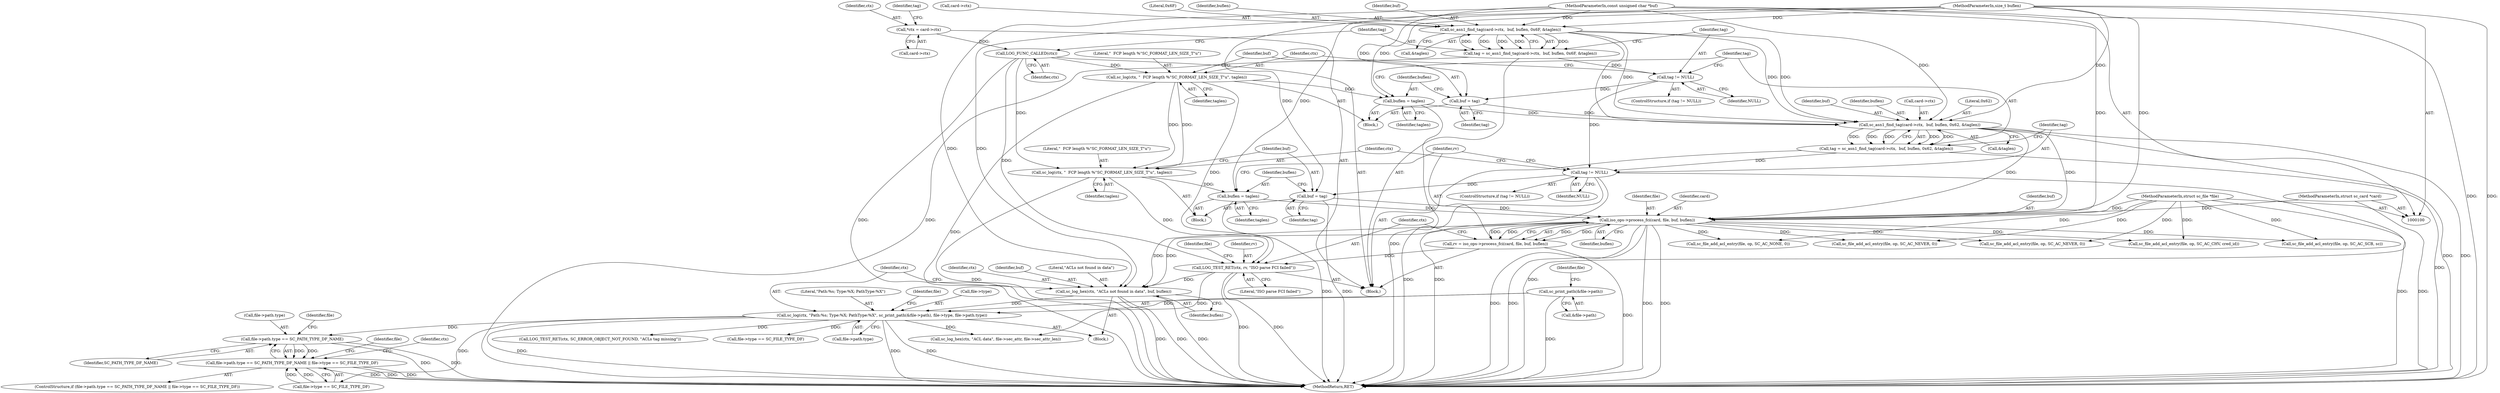 digraph "0_OpenSC_8fe377e93b4b56060e5bbfb6f3142ceaeca744fa_1@pointer" {
"1000219" [label="(Call,file->path.type == SC_PATH_TYPE_DF_NAME)"];
"1000201" [label="(Call,sc_log(ctx, \"Path:%s; Type:%X; PathType:%X\", sc_print_path(&file->path), file->type, file->path.type))"];
"1000196" [label="(Call,sc_log_hex(ctx, \"ACLs not found in data\", buf, buflen))"];
"1000186" [label="(Call,LOG_TEST_RET(ctx, rv, \"ISO parse FCI failed\"))"];
"1000125" [label="(Call,LOG_FUNC_CALLED(ctx))"];
"1000107" [label="(Call,*ctx = card->ctx)"];
"1000143" [label="(Call,sc_log(ctx, \"  FCP length %\"SC_FORMAT_LEN_SIZE_T\"u\", taglen))"];
"1000169" [label="(Call,sc_log(ctx, \"  FCP length %\"SC_FORMAT_LEN_SIZE_T\"u\", taglen))"];
"1000179" [label="(Call,rv = iso_ops->process_fci(card, file, buf, buflen))"];
"1000181" [label="(Call,iso_ops->process_fci(card, file, buf, buflen))"];
"1000101" [label="(MethodParameterIn,struct sc_card *card)"];
"1000102" [label="(MethodParameterIn,struct sc_file *file)"];
"1000155" [label="(Call,sc_asn1_find_tag(card->ctx,  buf, buflen, 0x62, &taglen))"];
"1000129" [label="(Call,sc_asn1_find_tag(card->ctx,  buf, buflen, 0x6F, &taglen))"];
"1000103" [label="(MethodParameterIn,const unsigned char *buf)"];
"1000104" [label="(MethodParameterIn,size_t buflen)"];
"1000147" [label="(Call,buf = tag)"];
"1000139" [label="(Call,tag != NULL)"];
"1000127" [label="(Call,tag = sc_asn1_find_tag(card->ctx,  buf, buflen, 0x6F, &taglen))"];
"1000150" [label="(Call,buflen = taglen)"];
"1000173" [label="(Call,buf = tag)"];
"1000165" [label="(Call,tag != NULL)"];
"1000153" [label="(Call,tag = sc_asn1_find_tag(card->ctx,  buf, buflen, 0x62, &taglen))"];
"1000176" [label="(Call,buflen = taglen)"];
"1000204" [label="(Call,sc_print_path(&file->path))"];
"1000218" [label="(Call,file->path.type == SC_PATH_TYPE_DF_NAME || file->type == SC_FILE_TYPE_DF)"];
"1000105" [label="(Block,)"];
"1000184" [label="(Identifier,buf)"];
"1000171" [label="(Literal,\"  FCP length %\"SC_FORMAT_LEN_SIZE_T\"u\")"];
"1000370" [label="(Call,sc_file_add_acl_entry(file, op, SC_AC_NEVER, 0))"];
"1000107" [label="(Call,*ctx = card->ctx)"];
"1000127" [label="(Call,tag = sc_asn1_find_tag(card->ctx,  buf, buflen, 0x6F, &taglen))"];
"1000102" [label="(MethodParameterIn,struct sc_file *file)"];
"1000222" [label="(Identifier,file)"];
"1000141" [label="(Identifier,NULL)"];
"1000186" [label="(Call,LOG_TEST_RET(ctx, rv, \"ISO parse FCI failed\"))"];
"1000125" [label="(Call,LOG_FUNC_CALLED(ctx))"];
"1000199" [label="(Identifier,buf)"];
"1000202" [label="(Identifier,ctx)"];
"1000346" [label="(Call,sc_file_add_acl_entry(file, op, SC_AC_NEVER, 0))"];
"1000151" [label="(Identifier,buflen)"];
"1000130" [label="(Call,card->ctx)"];
"1000176" [label="(Call,buflen = taglen)"];
"1000150" [label="(Call,buflen = taglen)"];
"1000172" [label="(Identifier,taglen)"];
"1000135" [label="(Literal,0x6F)"];
"1000209" [label="(Call,file->type)"];
"1000145" [label="(Literal,\"  FCP length %\"SC_FORMAT_LEN_SIZE_T\"u\")"];
"1000167" [label="(Identifier,NULL)"];
"1000196" [label="(Call,sc_log_hex(ctx, \"ACLs not found in data\", buf, buflen))"];
"1000234" [label="(Identifier,file)"];
"1000168" [label="(Block,)"];
"1000356" [label="(Call,sc_file_add_acl_entry(file, op, SC_AC_SCB, sc))"];
"1000103" [label="(MethodParameterIn,const unsigned char *buf)"];
"1000177" [label="(Identifier,buflen)"];
"1000144" [label="(Identifier,ctx)"];
"1000195" [label="(Block,)"];
"1000198" [label="(Literal,\"ACLs not found in data\")"];
"1000239" [label="(Call,LOG_TEST_RET(ctx, SC_ERROR_OBJECT_NOT_FOUND, \"ACLs tag missing\"))"];
"1000155" [label="(Call,sc_asn1_find_tag(card->ctx,  buf, buflen, 0x62, &taglen))"];
"1000161" [label="(Literal,0x62)"];
"1000143" [label="(Call,sc_log(ctx, \"  FCP length %\"SC_FORMAT_LEN_SIZE_T\"u\", taglen))"];
"1000164" [label="(ControlStructure,if (tag != NULL))"];
"1000126" [label="(Identifier,ctx)"];
"1000197" [label="(Identifier,ctx)"];
"1000159" [label="(Identifier,buf)"];
"1000188" [label="(Identifier,rv)"];
"1000187" [label="(Identifier,ctx)"];
"1000204" [label="(Call,sc_print_path(&file->path))"];
"1000336" [label="(Call,sc_file_add_acl_entry(file, op, SC_AC_NONE, 0))"];
"1000219" [label="(Call,file->path.type == SC_PATH_TYPE_DF_NAME)"];
"1000275" [label="(Call,file->type == SC_FILE_TYPE_DF)"];
"1000162" [label="(Call,&taglen)"];
"1000165" [label="(Call,tag != NULL)"];
"1000226" [label="(Call,file->type == SC_FILE_TYPE_DF)"];
"1000154" [label="(Identifier,tag)"];
"1000152" [label="(Identifier,taglen)"];
"1000240" [label="(Identifier,ctx)"];
"1000212" [label="(Call,file->path.type)"];
"1000153" [label="(Call,tag = sc_asn1_find_tag(card->ctx,  buf, buflen, 0x62, &taglen))"];
"1000146" [label="(Identifier,taglen)"];
"1000160" [label="(Identifier,buflen)"];
"1000185" [label="(Identifier,buflen)"];
"1000181" [label="(Call,iso_ops->process_fci(card, file, buf, buflen))"];
"1000129" [label="(Call,sc_asn1_find_tag(card->ctx,  buf, buflen, 0x6F, &taglen))"];
"1000228" [label="(Identifier,file)"];
"1000218" [label="(Call,file->path.type == SC_PATH_TYPE_DF_NAME || file->type == SC_FILE_TYPE_DF)"];
"1000225" [label="(Identifier,SC_PATH_TYPE_DF_NAME)"];
"1000149" [label="(Identifier,tag)"];
"1000142" [label="(Block,)"];
"1000183" [label="(Identifier,file)"];
"1000378" [label="(MethodReturn,RET)"];
"1000169" [label="(Call,sc_log(ctx, \"  FCP length %\"SC_FORMAT_LEN_SIZE_T\"u\", taglen))"];
"1000134" [label="(Identifier,buflen)"];
"1000166" [label="(Identifier,tag)"];
"1000147" [label="(Call,buf = tag)"];
"1000148" [label="(Identifier,buf)"];
"1000193" [label="(Identifier,file)"];
"1000220" [label="(Call,file->path.type)"];
"1000139" [label="(Call,tag != NULL)"];
"1000175" [label="(Identifier,tag)"];
"1000136" [label="(Call,&taglen)"];
"1000108" [label="(Identifier,ctx)"];
"1000210" [label="(Identifier,file)"];
"1000200" [label="(Identifier,buflen)"];
"1000201" [label="(Call,sc_log(ctx, \"Path:%s; Type:%X; PathType:%X\", sc_print_path(&file->path), file->type, file->path.type))"];
"1000179" [label="(Call,rv = iso_ops->process_fci(card, file, buf, buflen))"];
"1000178" [label="(Identifier,taglen)"];
"1000138" [label="(ControlStructure,if (tag != NULL))"];
"1000180" [label="(Identifier,rv)"];
"1000140" [label="(Identifier,tag)"];
"1000205" [label="(Call,&file->path)"];
"1000364" [label="(Call,sc_file_add_acl_entry(file, op, SC_AC_CHV, cred_id))"];
"1000156" [label="(Call,card->ctx)"];
"1000133" [label="(Identifier,buf)"];
"1000101" [label="(MethodParameterIn,struct sc_card *card)"];
"1000203" [label="(Literal,\"Path:%s; Type:%X; PathType:%X\")"];
"1000117" [label="(Identifier,tag)"];
"1000243" [label="(Call,sc_log_hex(ctx, \"ACL data\", file->sec_attr, file->sec_attr_len))"];
"1000109" [label="(Call,card->ctx)"];
"1000170" [label="(Identifier,ctx)"];
"1000174" [label="(Identifier,buf)"];
"1000173" [label="(Call,buf = tag)"];
"1000104" [label="(MethodParameterIn,size_t buflen)"];
"1000189" [label="(Literal,\"ISO parse FCI failed\")"];
"1000217" [label="(ControlStructure,if (file->path.type == SC_PATH_TYPE_DF_NAME || file->type == SC_FILE_TYPE_DF))"];
"1000128" [label="(Identifier,tag)"];
"1000182" [label="(Identifier,card)"];
"1000219" -> "1000218"  [label="AST: "];
"1000219" -> "1000225"  [label="CFG: "];
"1000220" -> "1000219"  [label="AST: "];
"1000225" -> "1000219"  [label="AST: "];
"1000228" -> "1000219"  [label="CFG: "];
"1000218" -> "1000219"  [label="CFG: "];
"1000219" -> "1000378"  [label="DDG: "];
"1000219" -> "1000378"  [label="DDG: "];
"1000219" -> "1000218"  [label="DDG: "];
"1000219" -> "1000218"  [label="DDG: "];
"1000201" -> "1000219"  [label="DDG: "];
"1000201" -> "1000195"  [label="AST: "];
"1000201" -> "1000212"  [label="CFG: "];
"1000202" -> "1000201"  [label="AST: "];
"1000203" -> "1000201"  [label="AST: "];
"1000204" -> "1000201"  [label="AST: "];
"1000209" -> "1000201"  [label="AST: "];
"1000212" -> "1000201"  [label="AST: "];
"1000222" -> "1000201"  [label="CFG: "];
"1000201" -> "1000378"  [label="DDG: "];
"1000201" -> "1000378"  [label="DDG: "];
"1000201" -> "1000378"  [label="DDG: "];
"1000196" -> "1000201"  [label="DDG: "];
"1000204" -> "1000201"  [label="DDG: "];
"1000201" -> "1000226"  [label="DDG: "];
"1000201" -> "1000239"  [label="DDG: "];
"1000201" -> "1000243"  [label="DDG: "];
"1000201" -> "1000275"  [label="DDG: "];
"1000196" -> "1000195"  [label="AST: "];
"1000196" -> "1000200"  [label="CFG: "];
"1000197" -> "1000196"  [label="AST: "];
"1000198" -> "1000196"  [label="AST: "];
"1000199" -> "1000196"  [label="AST: "];
"1000200" -> "1000196"  [label="AST: "];
"1000202" -> "1000196"  [label="CFG: "];
"1000196" -> "1000378"  [label="DDG: "];
"1000196" -> "1000378"  [label="DDG: "];
"1000196" -> "1000378"  [label="DDG: "];
"1000186" -> "1000196"  [label="DDG: "];
"1000181" -> "1000196"  [label="DDG: "];
"1000181" -> "1000196"  [label="DDG: "];
"1000103" -> "1000196"  [label="DDG: "];
"1000104" -> "1000196"  [label="DDG: "];
"1000186" -> "1000105"  [label="AST: "];
"1000186" -> "1000189"  [label="CFG: "];
"1000187" -> "1000186"  [label="AST: "];
"1000188" -> "1000186"  [label="AST: "];
"1000189" -> "1000186"  [label="AST: "];
"1000193" -> "1000186"  [label="CFG: "];
"1000186" -> "1000378"  [label="DDG: "];
"1000186" -> "1000378"  [label="DDG: "];
"1000125" -> "1000186"  [label="DDG: "];
"1000143" -> "1000186"  [label="DDG: "];
"1000169" -> "1000186"  [label="DDG: "];
"1000179" -> "1000186"  [label="DDG: "];
"1000186" -> "1000243"  [label="DDG: "];
"1000125" -> "1000105"  [label="AST: "];
"1000125" -> "1000126"  [label="CFG: "];
"1000126" -> "1000125"  [label="AST: "];
"1000128" -> "1000125"  [label="CFG: "];
"1000125" -> "1000378"  [label="DDG: "];
"1000107" -> "1000125"  [label="DDG: "];
"1000125" -> "1000143"  [label="DDG: "];
"1000125" -> "1000169"  [label="DDG: "];
"1000107" -> "1000105"  [label="AST: "];
"1000107" -> "1000109"  [label="CFG: "];
"1000108" -> "1000107"  [label="AST: "];
"1000109" -> "1000107"  [label="AST: "];
"1000117" -> "1000107"  [label="CFG: "];
"1000143" -> "1000142"  [label="AST: "];
"1000143" -> "1000146"  [label="CFG: "];
"1000144" -> "1000143"  [label="AST: "];
"1000145" -> "1000143"  [label="AST: "];
"1000146" -> "1000143"  [label="AST: "];
"1000148" -> "1000143"  [label="CFG: "];
"1000143" -> "1000378"  [label="DDG: "];
"1000143" -> "1000150"  [label="DDG: "];
"1000143" -> "1000169"  [label="DDG: "];
"1000143" -> "1000169"  [label="DDG: "];
"1000169" -> "1000168"  [label="AST: "];
"1000169" -> "1000172"  [label="CFG: "];
"1000170" -> "1000169"  [label="AST: "];
"1000171" -> "1000169"  [label="AST: "];
"1000172" -> "1000169"  [label="AST: "];
"1000174" -> "1000169"  [label="CFG: "];
"1000169" -> "1000378"  [label="DDG: "];
"1000169" -> "1000176"  [label="DDG: "];
"1000179" -> "1000105"  [label="AST: "];
"1000179" -> "1000181"  [label="CFG: "];
"1000180" -> "1000179"  [label="AST: "];
"1000181" -> "1000179"  [label="AST: "];
"1000187" -> "1000179"  [label="CFG: "];
"1000179" -> "1000378"  [label="DDG: "];
"1000181" -> "1000179"  [label="DDG: "];
"1000181" -> "1000179"  [label="DDG: "];
"1000181" -> "1000179"  [label="DDG: "];
"1000181" -> "1000179"  [label="DDG: "];
"1000181" -> "1000185"  [label="CFG: "];
"1000182" -> "1000181"  [label="AST: "];
"1000183" -> "1000181"  [label="AST: "];
"1000184" -> "1000181"  [label="AST: "];
"1000185" -> "1000181"  [label="AST: "];
"1000181" -> "1000378"  [label="DDG: "];
"1000181" -> "1000378"  [label="DDG: "];
"1000181" -> "1000378"  [label="DDG: "];
"1000181" -> "1000378"  [label="DDG: "];
"1000101" -> "1000181"  [label="DDG: "];
"1000102" -> "1000181"  [label="DDG: "];
"1000155" -> "1000181"  [label="DDG: "];
"1000155" -> "1000181"  [label="DDG: "];
"1000173" -> "1000181"  [label="DDG: "];
"1000103" -> "1000181"  [label="DDG: "];
"1000176" -> "1000181"  [label="DDG: "];
"1000104" -> "1000181"  [label="DDG: "];
"1000181" -> "1000336"  [label="DDG: "];
"1000181" -> "1000346"  [label="DDG: "];
"1000181" -> "1000356"  [label="DDG: "];
"1000181" -> "1000364"  [label="DDG: "];
"1000181" -> "1000370"  [label="DDG: "];
"1000101" -> "1000100"  [label="AST: "];
"1000101" -> "1000378"  [label="DDG: "];
"1000102" -> "1000100"  [label="AST: "];
"1000102" -> "1000378"  [label="DDG: "];
"1000102" -> "1000336"  [label="DDG: "];
"1000102" -> "1000346"  [label="DDG: "];
"1000102" -> "1000356"  [label="DDG: "];
"1000102" -> "1000364"  [label="DDG: "];
"1000102" -> "1000370"  [label="DDG: "];
"1000155" -> "1000153"  [label="AST: "];
"1000155" -> "1000162"  [label="CFG: "];
"1000156" -> "1000155"  [label="AST: "];
"1000159" -> "1000155"  [label="AST: "];
"1000160" -> "1000155"  [label="AST: "];
"1000161" -> "1000155"  [label="AST: "];
"1000162" -> "1000155"  [label="AST: "];
"1000153" -> "1000155"  [label="CFG: "];
"1000155" -> "1000378"  [label="DDG: "];
"1000155" -> "1000378"  [label="DDG: "];
"1000155" -> "1000153"  [label="DDG: "];
"1000155" -> "1000153"  [label="DDG: "];
"1000155" -> "1000153"  [label="DDG: "];
"1000155" -> "1000153"  [label="DDG: "];
"1000155" -> "1000153"  [label="DDG: "];
"1000129" -> "1000155"  [label="DDG: "];
"1000129" -> "1000155"  [label="DDG: "];
"1000129" -> "1000155"  [label="DDG: "];
"1000129" -> "1000155"  [label="DDG: "];
"1000147" -> "1000155"  [label="DDG: "];
"1000103" -> "1000155"  [label="DDG: "];
"1000150" -> "1000155"  [label="DDG: "];
"1000104" -> "1000155"  [label="DDG: "];
"1000129" -> "1000127"  [label="AST: "];
"1000129" -> "1000136"  [label="CFG: "];
"1000130" -> "1000129"  [label="AST: "];
"1000133" -> "1000129"  [label="AST: "];
"1000134" -> "1000129"  [label="AST: "];
"1000135" -> "1000129"  [label="AST: "];
"1000136" -> "1000129"  [label="AST: "];
"1000127" -> "1000129"  [label="CFG: "];
"1000129" -> "1000127"  [label="DDG: "];
"1000129" -> "1000127"  [label="DDG: "];
"1000129" -> "1000127"  [label="DDG: "];
"1000129" -> "1000127"  [label="DDG: "];
"1000129" -> "1000127"  [label="DDG: "];
"1000103" -> "1000129"  [label="DDG: "];
"1000104" -> "1000129"  [label="DDG: "];
"1000103" -> "1000100"  [label="AST: "];
"1000103" -> "1000378"  [label="DDG: "];
"1000103" -> "1000147"  [label="DDG: "];
"1000103" -> "1000173"  [label="DDG: "];
"1000104" -> "1000100"  [label="AST: "];
"1000104" -> "1000378"  [label="DDG: "];
"1000104" -> "1000150"  [label="DDG: "];
"1000104" -> "1000176"  [label="DDG: "];
"1000147" -> "1000142"  [label="AST: "];
"1000147" -> "1000149"  [label="CFG: "];
"1000148" -> "1000147"  [label="AST: "];
"1000149" -> "1000147"  [label="AST: "];
"1000151" -> "1000147"  [label="CFG: "];
"1000139" -> "1000147"  [label="DDG: "];
"1000139" -> "1000138"  [label="AST: "];
"1000139" -> "1000141"  [label="CFG: "];
"1000140" -> "1000139"  [label="AST: "];
"1000141" -> "1000139"  [label="AST: "];
"1000144" -> "1000139"  [label="CFG: "];
"1000154" -> "1000139"  [label="CFG: "];
"1000127" -> "1000139"  [label="DDG: "];
"1000139" -> "1000165"  [label="DDG: "];
"1000127" -> "1000105"  [label="AST: "];
"1000128" -> "1000127"  [label="AST: "];
"1000140" -> "1000127"  [label="CFG: "];
"1000127" -> "1000378"  [label="DDG: "];
"1000150" -> "1000142"  [label="AST: "];
"1000150" -> "1000152"  [label="CFG: "];
"1000151" -> "1000150"  [label="AST: "];
"1000152" -> "1000150"  [label="AST: "];
"1000154" -> "1000150"  [label="CFG: "];
"1000150" -> "1000378"  [label="DDG: "];
"1000173" -> "1000168"  [label="AST: "];
"1000173" -> "1000175"  [label="CFG: "];
"1000174" -> "1000173"  [label="AST: "];
"1000175" -> "1000173"  [label="AST: "];
"1000177" -> "1000173"  [label="CFG: "];
"1000173" -> "1000378"  [label="DDG: "];
"1000165" -> "1000173"  [label="DDG: "];
"1000165" -> "1000164"  [label="AST: "];
"1000165" -> "1000167"  [label="CFG: "];
"1000166" -> "1000165"  [label="AST: "];
"1000167" -> "1000165"  [label="AST: "];
"1000170" -> "1000165"  [label="CFG: "];
"1000180" -> "1000165"  [label="CFG: "];
"1000165" -> "1000378"  [label="DDG: "];
"1000165" -> "1000378"  [label="DDG: "];
"1000165" -> "1000378"  [label="DDG: "];
"1000153" -> "1000165"  [label="DDG: "];
"1000153" -> "1000105"  [label="AST: "];
"1000154" -> "1000153"  [label="AST: "];
"1000166" -> "1000153"  [label="CFG: "];
"1000153" -> "1000378"  [label="DDG: "];
"1000176" -> "1000168"  [label="AST: "];
"1000176" -> "1000178"  [label="CFG: "];
"1000177" -> "1000176"  [label="AST: "];
"1000178" -> "1000176"  [label="AST: "];
"1000180" -> "1000176"  [label="CFG: "];
"1000176" -> "1000378"  [label="DDG: "];
"1000204" -> "1000205"  [label="CFG: "];
"1000205" -> "1000204"  [label="AST: "];
"1000210" -> "1000204"  [label="CFG: "];
"1000204" -> "1000378"  [label="DDG: "];
"1000218" -> "1000217"  [label="AST: "];
"1000218" -> "1000226"  [label="CFG: "];
"1000226" -> "1000218"  [label="AST: "];
"1000234" -> "1000218"  [label="CFG: "];
"1000240" -> "1000218"  [label="CFG: "];
"1000218" -> "1000378"  [label="DDG: "];
"1000218" -> "1000378"  [label="DDG: "];
"1000218" -> "1000378"  [label="DDG: "];
"1000226" -> "1000218"  [label="DDG: "];
"1000226" -> "1000218"  [label="DDG: "];
}
